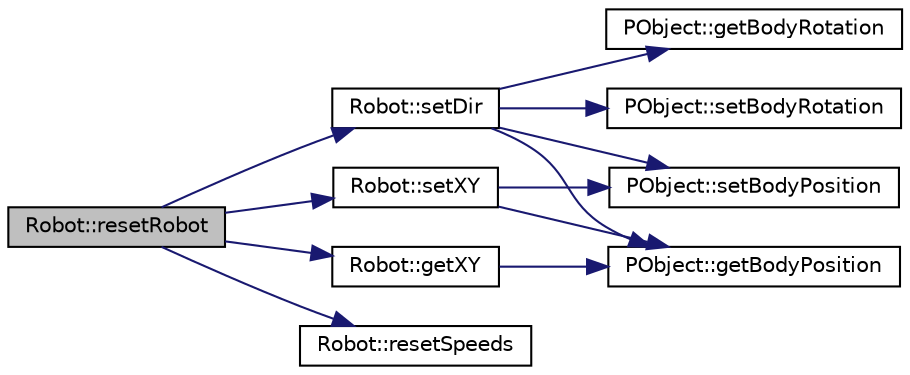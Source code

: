 digraph "Robot::resetRobot"
{
 // INTERACTIVE_SVG=YES
  edge [fontname="Helvetica",fontsize="10",labelfontname="Helvetica",labelfontsize="10"];
  node [fontname="Helvetica",fontsize="10",shape=record];
  rankdir="LR";
  Node1 [label="Robot::resetRobot",height=0.2,width=0.4,color="black", fillcolor="grey75", style="filled", fontcolor="black"];
  Node1 -> Node2 [color="midnightblue",fontsize="10",style="solid",fontname="Helvetica"];
  Node2 [label="Robot::getXY",height=0.2,width=0.4,color="black", fillcolor="white", style="filled",URL="$d4/d84/class_robot.html#ac55bcaf576c29263c83a15a3035b8391"];
  Node2 -> Node3 [color="midnightblue",fontsize="10",style="solid",fontname="Helvetica"];
  Node3 [label="PObject::getBodyPosition",height=0.2,width=0.4,color="black", fillcolor="white", style="filled",URL="$d1/d18/class_p_object.html#aa490b8b18ef6a51e9816d0da40da237d"];
  Node1 -> Node4 [color="midnightblue",fontsize="10",style="solid",fontname="Helvetica"];
  Node4 [label="Robot::resetSpeeds",height=0.2,width=0.4,color="black", fillcolor="white", style="filled",URL="$d4/d84/class_robot.html#a660544998a477896c1c7be8d97ae65e5"];
  Node1 -> Node5 [color="midnightblue",fontsize="10",style="solid",fontname="Helvetica"];
  Node5 [label="Robot::setDir",height=0.2,width=0.4,color="black", fillcolor="white", style="filled",URL="$d4/d84/class_robot.html#a477e45893bbd07b5ff94f36f6fed12c6"];
  Node5 -> Node6 [color="midnightblue",fontsize="10",style="solid",fontname="Helvetica"];
  Node6 [label="PObject::setBodyRotation",height=0.2,width=0.4,color="black", fillcolor="white", style="filled",URL="$d1/d18/class_p_object.html#acfa7612aa632c8402cc7b44eb31f53a1"];
  Node5 -> Node3 [color="midnightblue",fontsize="10",style="solid",fontname="Helvetica"];
  Node5 -> Node7 [color="midnightblue",fontsize="10",style="solid",fontname="Helvetica"];
  Node7 [label="PObject::getBodyRotation",height=0.2,width=0.4,color="black", fillcolor="white", style="filled",URL="$d1/d18/class_p_object.html#affbd2be80d75e8311b7ec9f42b24d439"];
  Node5 -> Node8 [color="midnightblue",fontsize="10",style="solid",fontname="Helvetica"];
  Node8 [label="PObject::setBodyPosition",height=0.2,width=0.4,color="black", fillcolor="white", style="filled",URL="$d1/d18/class_p_object.html#a43b4248e78b3f3934dfc329a57eb0688"];
  Node1 -> Node9 [color="midnightblue",fontsize="10",style="solid",fontname="Helvetica"];
  Node9 [label="Robot::setXY",height=0.2,width=0.4,color="black", fillcolor="white", style="filled",URL="$d4/d84/class_robot.html#a1ba3a89dad410e184d8dac72ccbe6875"];
  Node9 -> Node3 [color="midnightblue",fontsize="10",style="solid",fontname="Helvetica"];
  Node9 -> Node8 [color="midnightblue",fontsize="10",style="solid",fontname="Helvetica"];
}
